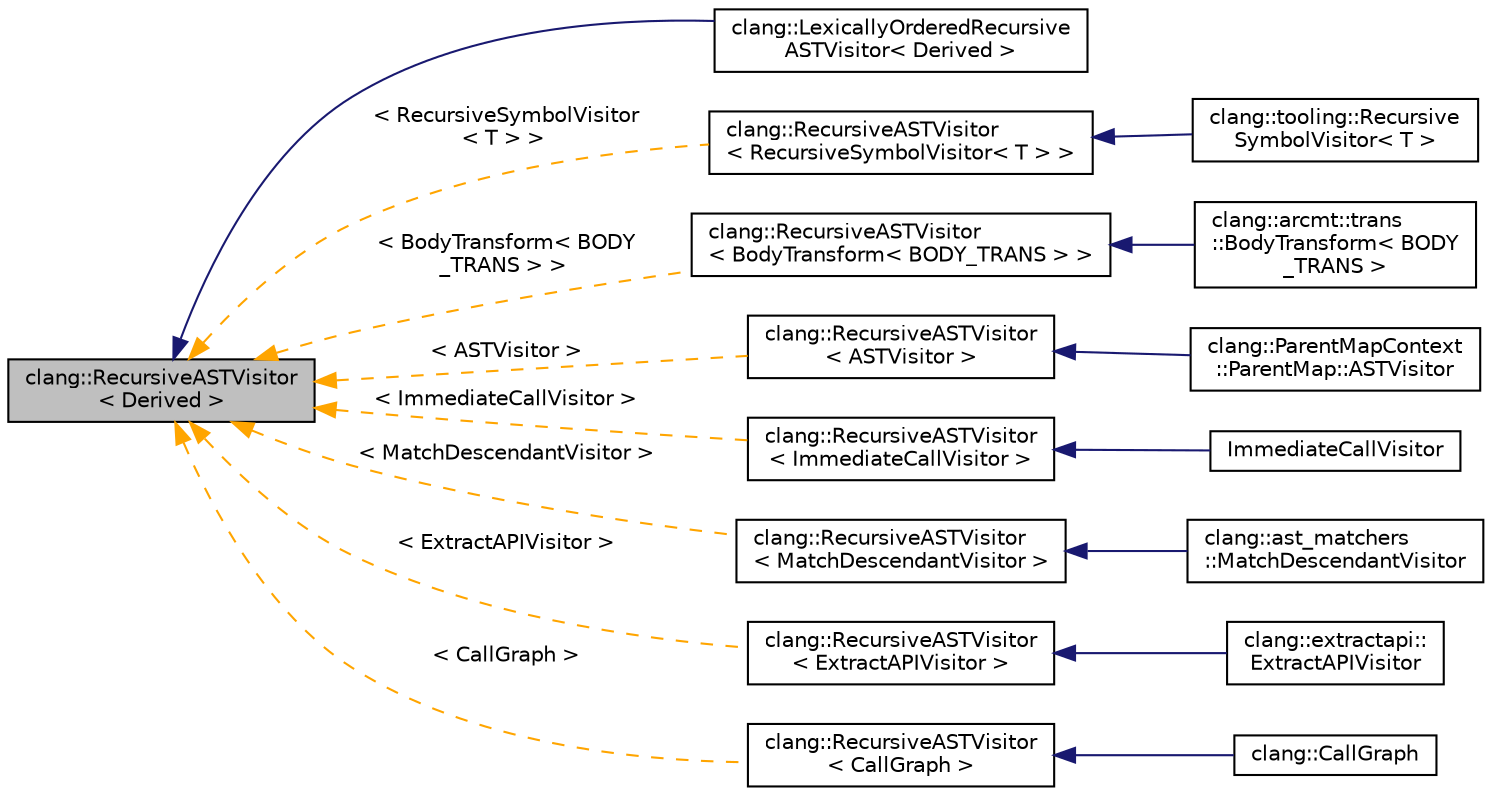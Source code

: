 digraph "clang::RecursiveASTVisitor&lt; Derived &gt;"
{
 // LATEX_PDF_SIZE
  bgcolor="transparent";
  edge [fontname="Helvetica",fontsize="10",labelfontname="Helvetica",labelfontsize="10"];
  node [fontname="Helvetica",fontsize="10",shape=record];
  rankdir="LR";
  Node1 [label="clang::RecursiveASTVisitor\l\< Derived \>",height=0.2,width=0.4,color="black", fillcolor="grey75", style="filled", fontcolor="black",tooltip="A class that does preorder or postorder depth-first traversal on the entire Clang AST and visits each..."];
  Node1 -> Node2 [dir="back",color="midnightblue",fontsize="10",style="solid",fontname="Helvetica"];
  Node2 [label="clang::LexicallyOrderedRecursive\lASTVisitor\< Derived \>",height=0.2,width=0.4,color="black",URL="$classclang_1_1LexicallyOrderedRecursiveASTVisitor.html",tooltip="A RecursiveASTVisitor subclass that guarantees that AST traversal is performed in a lexical order (i...."];
  Node1 -> Node3 [dir="back",color="orange",fontsize="10",style="dashed",label=" \< RecursiveSymbolVisitor\l\< T \> \>" ,fontname="Helvetica"];
  Node3 [label="clang::RecursiveASTVisitor\l\< RecursiveSymbolVisitor\< T \> \>",height=0.2,width=0.4,color="black",URL="$classclang_1_1RecursiveASTVisitor.html",tooltip=" "];
  Node3 -> Node4 [dir="back",color="midnightblue",fontsize="10",style="solid",fontname="Helvetica"];
  Node4 [label="clang::tooling::Recursive\lSymbolVisitor\< T \>",height=0.2,width=0.4,color="black",URL="$classclang_1_1tooling_1_1RecursiveSymbolVisitor.html",tooltip="Traverses the AST and visits the occurrence of each named symbol in the given nodes."];
  Node1 -> Node5 [dir="back",color="orange",fontsize="10",style="dashed",label=" \< BodyTransform\< BODY\l_TRANS \> \>" ,fontname="Helvetica"];
  Node5 [label="clang::RecursiveASTVisitor\l\< BodyTransform\< BODY_TRANS \> \>",height=0.2,width=0.4,color="black",URL="$classclang_1_1RecursiveASTVisitor.html",tooltip=" "];
  Node5 -> Node6 [dir="back",color="midnightblue",fontsize="10",style="solid",fontname="Helvetica"];
  Node6 [label="clang::arcmt::trans\l::BodyTransform\< BODY\l_TRANS \>",height=0.2,width=0.4,color="black",URL="$classclang_1_1arcmt_1_1trans_1_1BodyTransform.html",tooltip=" "];
  Node1 -> Node7 [dir="back",color="orange",fontsize="10",style="dashed",label=" \< ASTVisitor \>" ,fontname="Helvetica"];
  Node7 [label="clang::RecursiveASTVisitor\l\< ASTVisitor \>",height=0.2,width=0.4,color="black",URL="$classclang_1_1RecursiveASTVisitor.html",tooltip=" "];
  Node7 -> Node8 [dir="back",color="midnightblue",fontsize="10",style="solid",fontname="Helvetica"];
  Node8 [label="clang::ParentMapContext\l::ParentMap::ASTVisitor",height=0.2,width=0.4,color="black",URL="$classParentMapContext_1_1ParentMap_1_1ASTVisitor.html",tooltip="A RecursiveASTVisitor that builds a map from nodes to their parents as defined by the RecursiveASTVis..."];
  Node1 -> Node9 [dir="back",color="orange",fontsize="10",style="dashed",label=" \< ImmediateCallVisitor \>" ,fontname="Helvetica"];
  Node9 [label="clang::RecursiveASTVisitor\l\< ImmediateCallVisitor \>",height=0.2,width=0.4,color="black",URL="$classclang_1_1RecursiveASTVisitor.html",tooltip=" "];
  Node9 -> Node10 [dir="back",color="midnightblue",fontsize="10",style="solid",fontname="Helvetica"];
  Node10 [label="ImmediateCallVisitor",height=0.2,width=0.4,color="black",URL="$structImmediateCallVisitor.html",tooltip=" "];
  Node1 -> Node11 [dir="back",color="orange",fontsize="10",style="dashed",label=" \< MatchDescendantVisitor \>" ,fontname="Helvetica"];
  Node11 [label="clang::RecursiveASTVisitor\l\< MatchDescendantVisitor \>",height=0.2,width=0.4,color="black",URL="$classclang_1_1RecursiveASTVisitor.html",tooltip=" "];
  Node11 -> Node12 [dir="back",color="midnightblue",fontsize="10",style="solid",fontname="Helvetica"];
  Node12 [label="clang::ast_matchers\l::MatchDescendantVisitor",height=0.2,width=0.4,color="black",URL="$classclang_1_1ast__matchers_1_1MatchDescendantVisitor.html",tooltip=" "];
  Node1 -> Node13 [dir="back",color="orange",fontsize="10",style="dashed",label=" \< ExtractAPIVisitor \>" ,fontname="Helvetica"];
  Node13 [label="clang::RecursiveASTVisitor\l\< ExtractAPIVisitor \>",height=0.2,width=0.4,color="black",URL="$classclang_1_1RecursiveASTVisitor.html",tooltip=" "];
  Node13 -> Node14 [dir="back",color="midnightblue",fontsize="10",style="solid",fontname="Helvetica"];
  Node14 [label="clang::extractapi::\lExtractAPIVisitor",height=0.2,width=0.4,color="black",URL="$classclang_1_1extractapi_1_1ExtractAPIVisitor.html",tooltip="The RecursiveASTVisitor to traverse symbol declarations and collect API information."];
  Node1 -> Node15 [dir="back",color="orange",fontsize="10",style="dashed",label=" \< CallGraph \>" ,fontname="Helvetica"];
  Node15 [label="clang::RecursiveASTVisitor\l\< CallGraph \>",height=0.2,width=0.4,color="black",URL="$classclang_1_1RecursiveASTVisitor.html",tooltip=" "];
  Node15 -> Node16 [dir="back",color="midnightblue",fontsize="10",style="solid",fontname="Helvetica"];
  Node16 [label="clang::CallGraph",height=0.2,width=0.4,color="black",URL="$classclang_1_1CallGraph.html",tooltip="The AST-based call graph."];
}
